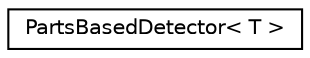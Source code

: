 digraph "Graphical Class Hierarchy"
{
  edge [fontname="Helvetica",fontsize="10",labelfontname="Helvetica",labelfontsize="10"];
  node [fontname="Helvetica",fontsize="10",shape=record];
  rankdir="LR";
  Node1 [label="PartsBasedDetector\< T \>",height=0.2,width=0.4,color="black", fillcolor="white", style="filled",URL="$classPartsBasedDetector.html",tooltip="The main object detection class PartsBasedDetector is the main entry point for detecting objects..."];
}
